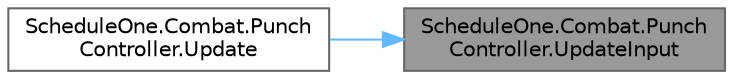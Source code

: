 digraph "ScheduleOne.Combat.PunchController.UpdateInput"
{
 // LATEX_PDF_SIZE
  bgcolor="transparent";
  edge [fontname=Helvetica,fontsize=10,labelfontname=Helvetica,labelfontsize=10];
  node [fontname=Helvetica,fontsize=10,shape=box,height=0.2,width=0.4];
  rankdir="RL";
  Node1 [id="Node000001",label="ScheduleOne.Combat.Punch\lController.UpdateInput",height=0.2,width=0.4,color="gray40", fillcolor="grey60", style="filled", fontcolor="black",tooltip=" "];
  Node1 -> Node2 [id="edge1_Node000001_Node000002",dir="back",color="steelblue1",style="solid",tooltip=" "];
  Node2 [id="Node000002",label="ScheduleOne.Combat.Punch\lController.Update",height=0.2,width=0.4,color="grey40", fillcolor="white", style="filled",URL="$class_schedule_one_1_1_combat_1_1_punch_controller.html#a01da90b84b4cfa05ae399e0364f90695",tooltip=" "];
}
